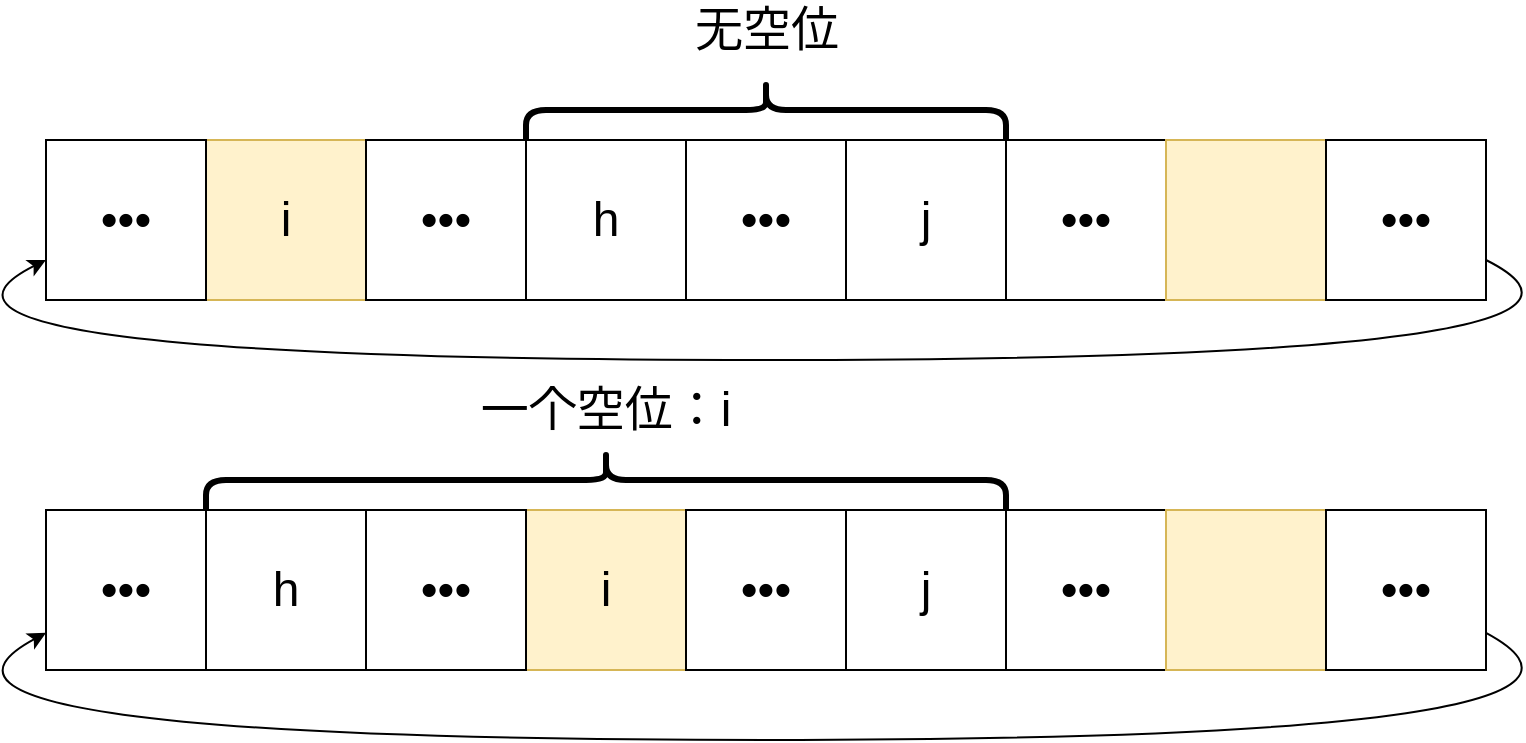 <mxfile version="22.1.18" type="device">
  <diagram name="第 1 页" id="vWkU81e9zftTlik66J0I">
    <mxGraphModel dx="1026" dy="653" grid="1" gridSize="10" guides="1" tooltips="1" connect="1" arrows="1" fold="1" page="1" pageScale="1" pageWidth="1600" pageHeight="1200" math="0" shadow="0">
      <root>
        <mxCell id="0" />
        <mxCell id="1" parent="0" />
        <mxCell id="yKRwNV-YvIyzMFpVjJBW-2" value="i" style="whiteSpace=wrap;html=1;aspect=fixed;fontSize=24;fillColor=#fff2cc;strokeColor=#d6b656;" vertex="1" parent="1">
          <mxGeometry x="320" y="360" width="80" height="80" as="geometry" />
        </mxCell>
        <mxCell id="yKRwNV-YvIyzMFpVjJBW-3" value="j" style="whiteSpace=wrap;html=1;aspect=fixed;fontSize=24;" vertex="1" parent="1">
          <mxGeometry x="640" y="360" width="80" height="80" as="geometry" />
        </mxCell>
        <mxCell id="yKRwNV-YvIyzMFpVjJBW-4" value="h" style="whiteSpace=wrap;html=1;aspect=fixed;fontSize=24;" vertex="1" parent="1">
          <mxGeometry x="480" y="360" width="80" height="80" as="geometry" />
        </mxCell>
        <mxCell id="yKRwNV-YvIyzMFpVjJBW-5" value="•••" style="whiteSpace=wrap;html=1;aspect=fixed;fontSize=24;" vertex="1" parent="1">
          <mxGeometry x="400" y="360" width="80" height="80" as="geometry" />
        </mxCell>
        <mxCell id="yKRwNV-YvIyzMFpVjJBW-6" value="•••" style="whiteSpace=wrap;html=1;aspect=fixed;fontSize=24;" vertex="1" parent="1">
          <mxGeometry x="560" y="360" width="80" height="80" as="geometry" />
        </mxCell>
        <mxCell id="yKRwNV-YvIyzMFpVjJBW-7" value="•••" style="whiteSpace=wrap;html=1;aspect=fixed;fontSize=24;" vertex="1" parent="1">
          <mxGeometry x="240" y="360" width="80" height="80" as="geometry" />
        </mxCell>
        <mxCell id="yKRwNV-YvIyzMFpVjJBW-8" value="•••" style="whiteSpace=wrap;html=1;aspect=fixed;fontSize=24;" vertex="1" parent="1">
          <mxGeometry x="720" y="360" width="80" height="80" as="geometry" />
        </mxCell>
        <mxCell id="yKRwNV-YvIyzMFpVjJBW-9" value="" style="whiteSpace=wrap;html=1;aspect=fixed;fontSize=24;fillColor=#fff2cc;strokeColor=#d6b656;" vertex="1" parent="1">
          <mxGeometry x="800" y="360" width="80" height="80" as="geometry" />
        </mxCell>
        <mxCell id="yKRwNV-YvIyzMFpVjJBW-10" value="•••" style="whiteSpace=wrap;html=1;aspect=fixed;fontSize=24;" vertex="1" parent="1">
          <mxGeometry x="880" y="360" width="80" height="80" as="geometry" />
        </mxCell>
        <mxCell id="yKRwNV-YvIyzMFpVjJBW-11" value="" style="shape=curlyBracket;whiteSpace=wrap;html=1;rounded=1;labelPosition=left;verticalLabelPosition=middle;align=right;verticalAlign=middle;rotation=90;strokeWidth=3;" vertex="1" parent="1">
          <mxGeometry x="585" y="225" width="30" height="240" as="geometry" />
        </mxCell>
        <mxCell id="yKRwNV-YvIyzMFpVjJBW-12" value="无空位" style="text;html=1;strokeColor=none;fillColor=none;align=center;verticalAlign=middle;whiteSpace=wrap;rounded=0;fontSize=24;" vertex="1" parent="1">
          <mxGeometry x="552.5" y="290" width="95" height="30" as="geometry" />
        </mxCell>
        <mxCell id="yKRwNV-YvIyzMFpVjJBW-13" value="i" style="whiteSpace=wrap;html=1;aspect=fixed;fontSize=24;fillColor=#fff2cc;strokeColor=#d6b656;" vertex="1" parent="1">
          <mxGeometry x="480" y="545" width="80" height="80" as="geometry" />
        </mxCell>
        <mxCell id="yKRwNV-YvIyzMFpVjJBW-14" value="j" style="whiteSpace=wrap;html=1;aspect=fixed;fontSize=24;" vertex="1" parent="1">
          <mxGeometry x="640" y="545" width="80" height="80" as="geometry" />
        </mxCell>
        <mxCell id="yKRwNV-YvIyzMFpVjJBW-15" value="h" style="whiteSpace=wrap;html=1;aspect=fixed;fontSize=24;" vertex="1" parent="1">
          <mxGeometry x="320" y="545" width="80" height="80" as="geometry" />
        </mxCell>
        <mxCell id="yKRwNV-YvIyzMFpVjJBW-16" value="•••" style="whiteSpace=wrap;html=1;aspect=fixed;fontSize=24;" vertex="1" parent="1">
          <mxGeometry x="400" y="545" width="80" height="80" as="geometry" />
        </mxCell>
        <mxCell id="yKRwNV-YvIyzMFpVjJBW-17" value="•••" style="whiteSpace=wrap;html=1;aspect=fixed;fontSize=24;" vertex="1" parent="1">
          <mxGeometry x="560" y="545" width="80" height="80" as="geometry" />
        </mxCell>
        <mxCell id="yKRwNV-YvIyzMFpVjJBW-18" value="•••" style="whiteSpace=wrap;html=1;aspect=fixed;fontSize=24;" vertex="1" parent="1">
          <mxGeometry x="240" y="545" width="80" height="80" as="geometry" />
        </mxCell>
        <mxCell id="yKRwNV-YvIyzMFpVjJBW-19" value="•••" style="whiteSpace=wrap;html=1;aspect=fixed;fontSize=24;" vertex="1" parent="1">
          <mxGeometry x="720" y="545" width="80" height="80" as="geometry" />
        </mxCell>
        <mxCell id="yKRwNV-YvIyzMFpVjJBW-20" value="" style="whiteSpace=wrap;html=1;aspect=fixed;fontSize=24;fillColor=#fff2cc;strokeColor=#d6b656;" vertex="1" parent="1">
          <mxGeometry x="800" y="545" width="80" height="80" as="geometry" />
        </mxCell>
        <mxCell id="yKRwNV-YvIyzMFpVjJBW-21" value="•••" style="whiteSpace=wrap;html=1;aspect=fixed;fontSize=24;" vertex="1" parent="1">
          <mxGeometry x="880" y="545" width="80" height="80" as="geometry" />
        </mxCell>
        <mxCell id="yKRwNV-YvIyzMFpVjJBW-22" value="" style="shape=curlyBracket;whiteSpace=wrap;html=1;rounded=1;labelPosition=left;verticalLabelPosition=middle;align=right;verticalAlign=middle;rotation=90;strokeWidth=3;" vertex="1" parent="1">
          <mxGeometry x="505" y="330" width="30" height="400" as="geometry" />
        </mxCell>
        <mxCell id="yKRwNV-YvIyzMFpVjJBW-23" value="一个空位：i" style="text;html=1;strokeColor=none;fillColor=none;align=center;verticalAlign=middle;whiteSpace=wrap;rounded=0;fontSize=24;" vertex="1" parent="1">
          <mxGeometry x="451.25" y="480" width="137.5" height="30" as="geometry" />
        </mxCell>
        <mxCell id="yKRwNV-YvIyzMFpVjJBW-24" value="" style="curved=1;endArrow=classic;html=1;rounded=0;" edge="1" parent="1" source="yKRwNV-YvIyzMFpVjJBW-10" target="yKRwNV-YvIyzMFpVjJBW-7">
          <mxGeometry width="50" height="50" relative="1" as="geometry">
            <mxPoint x="150" y="470" as="sourcePoint" />
            <mxPoint x="200" y="420" as="targetPoint" />
            <Array as="points">
              <mxPoint x="1060" y="470" />
              <mxPoint x="140" y="470" />
            </Array>
          </mxGeometry>
        </mxCell>
        <mxCell id="yKRwNV-YvIyzMFpVjJBW-25" value="" style="curved=1;endArrow=classic;html=1;rounded=0;" edge="1" parent="1" source="yKRwNV-YvIyzMFpVjJBW-21" target="yKRwNV-YvIyzMFpVjJBW-18">
          <mxGeometry width="50" height="50" relative="1" as="geometry">
            <mxPoint x="960" y="610" as="sourcePoint" />
            <mxPoint x="240" y="610" as="targetPoint" />
            <Array as="points">
              <mxPoint x="1060" y="660" />
              <mxPoint x="140" y="660" />
            </Array>
          </mxGeometry>
        </mxCell>
      </root>
    </mxGraphModel>
  </diagram>
</mxfile>
